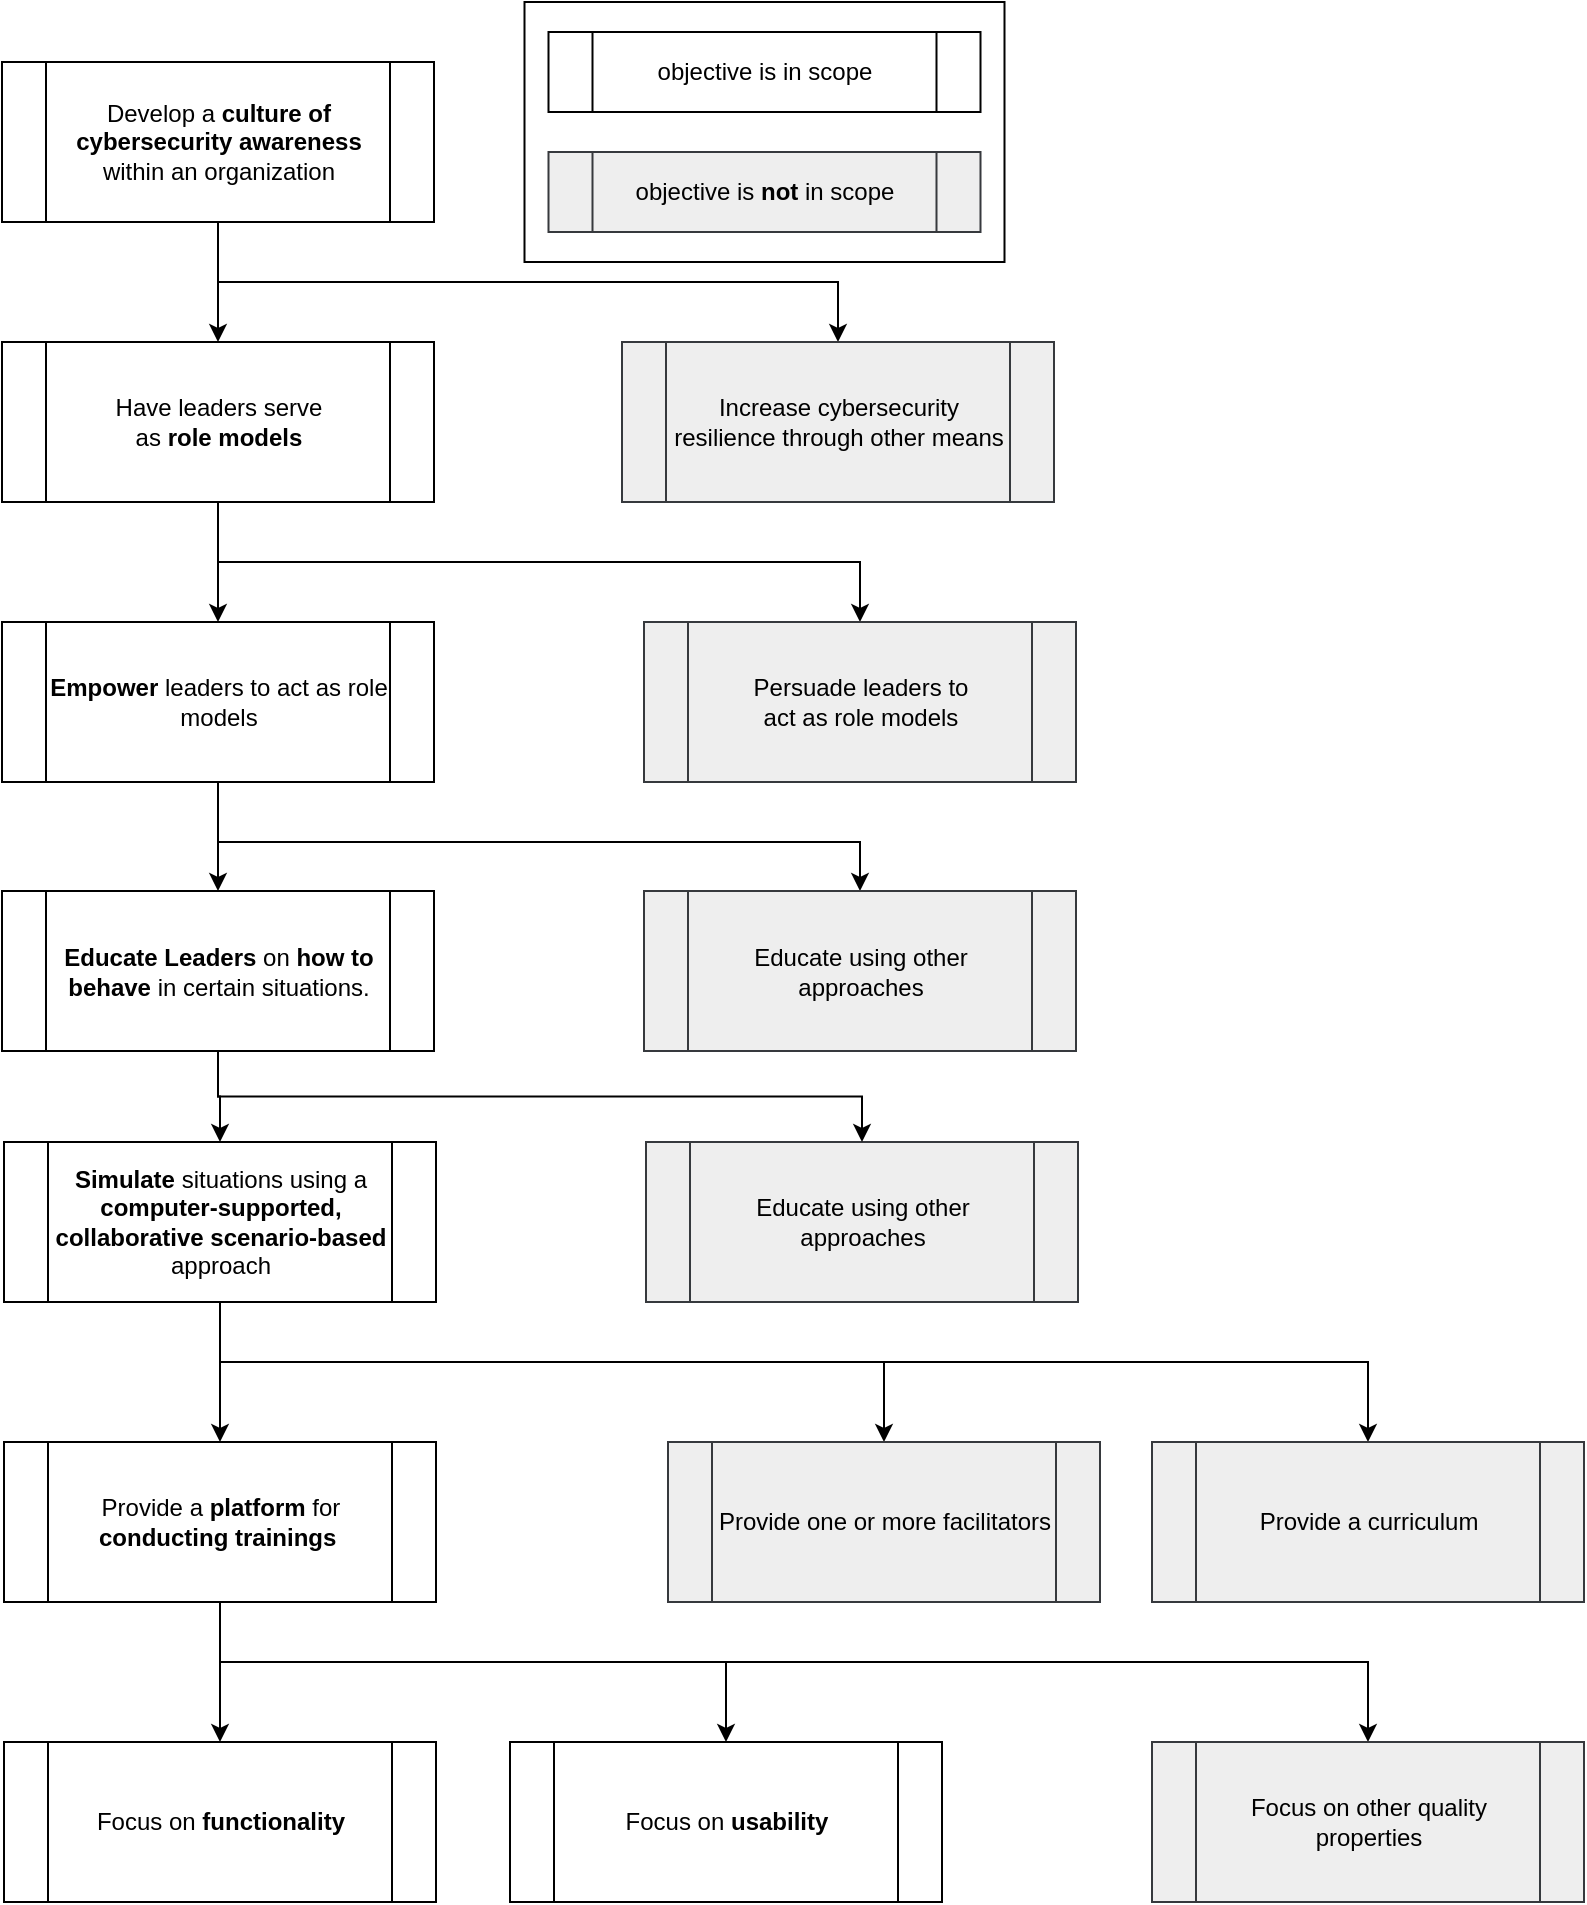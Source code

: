 <mxfile version="15.4.0" type="device" pages="2"><diagram id="prtHgNgQTEPvFCAcTncT" name="Overall project goals"><mxGraphModel dx="1086" dy="846" grid="1" gridSize="10" guides="1" tooltips="1" connect="1" arrows="1" fold="1" page="1" pageScale="1" pageWidth="827" pageHeight="1169" math="0" shadow="0"><root><mxCell id="0"/><mxCell id="1" parent="0"/><mxCell id="7FLArTDHX7X6j5TxRk26-1" value="" style="rounded=0;whiteSpace=wrap;html=1;fillColor=none;" parent="1" vertex="1"><mxGeometry x="278.25" y="100" width="240" height="130" as="geometry"/></mxCell><mxCell id="VvCy3HrPZXNjmE30q2jB-51" style="edgeStyle=orthogonalEdgeStyle;rounded=0;orthogonalLoop=1;jettySize=auto;html=1;entryX=0.5;entryY=0;entryDx=0;entryDy=0;" parent="1" source="VvCy3HrPZXNjmE30q2jB-3" target="VvCy3HrPZXNjmE30q2jB-5" edge="1"><mxGeometry relative="1" as="geometry"><Array as="points"><mxPoint x="125" y="240"/><mxPoint x="435" y="240"/></Array></mxGeometry></mxCell><mxCell id="VvCy3HrPZXNjmE30q2jB-52" style="edgeStyle=orthogonalEdgeStyle;rounded=0;orthogonalLoop=1;jettySize=auto;html=1;entryX=0.5;entryY=0;entryDx=0;entryDy=0;" parent="1" source="VvCy3HrPZXNjmE30q2jB-3" target="VvCy3HrPZXNjmE30q2jB-4" edge="1"><mxGeometry relative="1" as="geometry"><Array as="points"><mxPoint x="125" y="240"/><mxPoint x="125" y="240"/></Array></mxGeometry></mxCell><mxCell id="VvCy3HrPZXNjmE30q2jB-3" value="Develop a &lt;b&gt;culture of cybersecurity awareness&lt;/b&gt; within an organization" style="shape=process;whiteSpace=wrap;html=1;backgroundOutline=1;" parent="1" vertex="1"><mxGeometry x="17" y="130" width="216" height="80" as="geometry"/></mxCell><mxCell id="VvCy3HrPZXNjmE30q2jB-12" style="edgeStyle=orthogonalEdgeStyle;rounded=0;orthogonalLoop=1;jettySize=auto;html=1;" parent="1" source="VvCy3HrPZXNjmE30q2jB-4" target="VvCy3HrPZXNjmE30q2jB-10" edge="1"><mxGeometry relative="1" as="geometry"/></mxCell><mxCell id="VvCy3HrPZXNjmE30q2jB-13" style="edgeStyle=orthogonalEdgeStyle;rounded=0;orthogonalLoop=1;jettySize=auto;html=1;entryX=0.5;entryY=0;entryDx=0;entryDy=0;" parent="1" source="VvCy3HrPZXNjmE30q2jB-4" target="VvCy3HrPZXNjmE30q2jB-11" edge="1"><mxGeometry relative="1" as="geometry"><Array as="points"><mxPoint x="125" y="380"/><mxPoint x="446" y="380"/></Array></mxGeometry></mxCell><mxCell id="VvCy3HrPZXNjmE30q2jB-4" value="Have leaders serve &lt;br&gt;as &lt;b&gt;role models&lt;/b&gt;" style="shape=process;whiteSpace=wrap;html=1;backgroundOutline=1;" parent="1" vertex="1"><mxGeometry x="17" y="270" width="216" height="80" as="geometry"/></mxCell><mxCell id="VvCy3HrPZXNjmE30q2jB-5" value="Increase cybersecurity resilience through other means" style="shape=process;whiteSpace=wrap;html=1;backgroundOutline=1;fillColor=#eeeeee;strokeColor=#36393d;" parent="1" vertex="1"><mxGeometry x="327" y="270" width="216" height="80" as="geometry"/></mxCell><mxCell id="VvCy3HrPZXNjmE30q2jB-40" style="edgeStyle=orthogonalEdgeStyle;rounded=0;orthogonalLoop=1;jettySize=auto;html=1;entryX=0.5;entryY=0;entryDx=0;entryDy=0;" parent="1" source="VvCy3HrPZXNjmE30q2jB-10" target="7haC1sN_DSYNtNWtziD1-1" edge="1"><mxGeometry relative="1" as="geometry"/></mxCell><mxCell id="VvCy3HrPZXNjmE30q2jB-43" style="edgeStyle=orthogonalEdgeStyle;rounded=0;orthogonalLoop=1;jettySize=auto;html=1;entryX=0.5;entryY=0;entryDx=0;entryDy=0;" parent="1" source="VvCy3HrPZXNjmE30q2jB-10" target="7haC1sN_DSYNtNWtziD1-2" edge="1"><mxGeometry relative="1" as="geometry"><Array as="points"><mxPoint x="125" y="520"/><mxPoint x="446" y="520"/></Array></mxGeometry></mxCell><mxCell id="VvCy3HrPZXNjmE30q2jB-10" value="&lt;b&gt;Empower&lt;/b&gt; leaders to act as role models" style="shape=process;whiteSpace=wrap;html=1;backgroundOutline=1;" parent="1" vertex="1"><mxGeometry x="17" y="410" width="216" height="80" as="geometry"/></mxCell><mxCell id="VvCy3HrPZXNjmE30q2jB-11" value="Persuade leaders&lt;b&gt; &lt;/b&gt;to &lt;br&gt;act as role models " style="shape=process;whiteSpace=wrap;html=1;backgroundOutline=1;fillColor=#eeeeee;strokeColor=#36393d;" parent="1" vertex="1"><mxGeometry x="338" y="410" width="216" height="80" as="geometry"/></mxCell><mxCell id="VvCy3HrPZXNjmE30q2jB-46" style="edgeStyle=orthogonalEdgeStyle;rounded=0;orthogonalLoop=1;jettySize=auto;html=1;" parent="1" source="VvCy3HrPZXNjmE30q2jB-37" target="VvCy3HrPZXNjmE30q2jB-41" edge="1"><mxGeometry relative="1" as="geometry"><Array as="points"><mxPoint x="126" y="780"/><mxPoint x="126" y="780"/></Array></mxGeometry></mxCell><mxCell id="VvCy3HrPZXNjmE30q2jB-49" style="edgeStyle=orthogonalEdgeStyle;rounded=0;orthogonalLoop=1;jettySize=auto;html=1;entryX=0.5;entryY=0;entryDx=0;entryDy=0;" parent="1" source="VvCy3HrPZXNjmE30q2jB-37" target="VvCy3HrPZXNjmE30q2jB-47" edge="1"><mxGeometry relative="1" as="geometry"><Array as="points"><mxPoint x="126" y="780"/><mxPoint x="700" y="780"/></Array></mxGeometry></mxCell><mxCell id="tp6RY4bJ1NjJef7CurDI-1" style="edgeStyle=orthogonalEdgeStyle;rounded=0;orthogonalLoop=1;jettySize=auto;html=1;entryX=0.5;entryY=0;entryDx=0;entryDy=0;" parent="1" source="VvCy3HrPZXNjmE30q2jB-37" target="VvCy3HrPZXNjmE30q2jB-48" edge="1"><mxGeometry relative="1" as="geometry"><Array as="points"><mxPoint x="126" y="780"/><mxPoint x="458" y="780"/></Array></mxGeometry></mxCell><mxCell id="VvCy3HrPZXNjmE30q2jB-37" value="&lt;b&gt;Simulate &lt;/b&gt;situations using a &lt;b&gt;computer-supported, collaborative scenario-based &lt;/b&gt;approach" style="shape=process;whiteSpace=wrap;html=1;backgroundOutline=1;" parent="1" vertex="1"><mxGeometry x="18" y="670" width="216" height="80" as="geometry"/></mxCell><mxCell id="VvCy3HrPZXNjmE30q2jB-55" style="edgeStyle=orthogonalEdgeStyle;rounded=0;orthogonalLoop=1;jettySize=auto;html=1;entryX=0.5;entryY=0;entryDx=0;entryDy=0;exitX=0.5;exitY=1;exitDx=0;exitDy=0;" parent="1" source="VvCy3HrPZXNjmE30q2jB-41" target="VvCy3HrPZXNjmE30q2jB-54" edge="1"><mxGeometry relative="1" as="geometry"><mxPoint x="47" y="900" as="sourcePoint"/><Array as="points"><mxPoint x="126" y="930"/><mxPoint x="379" y="930"/></Array></mxGeometry></mxCell><mxCell id="VvCy3HrPZXNjmE30q2jB-57" style="edgeStyle=orthogonalEdgeStyle;rounded=0;orthogonalLoop=1;jettySize=auto;html=1;entryX=0.5;entryY=0;entryDx=0;entryDy=0;" parent="1" source="VvCy3HrPZXNjmE30q2jB-41" target="VvCy3HrPZXNjmE30q2jB-56" edge="1"><mxGeometry relative="1" as="geometry"><Array as="points"><mxPoint x="126" y="930"/><mxPoint x="700" y="930"/></Array></mxGeometry></mxCell><mxCell id="VvCy3HrPZXNjmE30q2jB-59" style="edgeStyle=orthogonalEdgeStyle;rounded=0;orthogonalLoop=1;jettySize=auto;html=1;" parent="1" source="VvCy3HrPZXNjmE30q2jB-41" target="VvCy3HrPZXNjmE30q2jB-58" edge="1"><mxGeometry relative="1" as="geometry"><Array as="points"><mxPoint x="126" y="920"/><mxPoint x="126" y="920"/></Array></mxGeometry></mxCell><mxCell id="VvCy3HrPZXNjmE30q2jB-41" value="Provide a &lt;b&gt;platform &lt;/b&gt;for &lt;b&gt;conducting trainings&amp;nbsp;&lt;/b&gt;" style="shape=process;whiteSpace=wrap;html=1;backgroundOutline=1;" parent="1" vertex="1"><mxGeometry x="18" y="820" width="216" height="80" as="geometry"/></mxCell><mxCell id="VvCy3HrPZXNjmE30q2jB-42" value="Educate using other approaches" style="shape=process;whiteSpace=wrap;html=1;backgroundOutline=1;fillColor=#eeeeee;strokeColor=#36393d;" parent="1" vertex="1"><mxGeometry x="339" y="670" width="216" height="80" as="geometry"/></mxCell><mxCell id="VvCy3HrPZXNjmE30q2jB-47" value="Provide a curriculum" style="shape=process;whiteSpace=wrap;html=1;backgroundOutline=1;fillColor=#eeeeee;strokeColor=#36393d;" parent="1" vertex="1"><mxGeometry x="592" y="820" width="216" height="80" as="geometry"/></mxCell><mxCell id="VvCy3HrPZXNjmE30q2jB-48" value="Provide one or more facilitators" style="shape=process;whiteSpace=wrap;html=1;backgroundOutline=1;fillColor=#eeeeee;strokeColor=#36393d;" parent="1" vertex="1"><mxGeometry x="350" y="820" width="216" height="80" as="geometry"/></mxCell><mxCell id="VvCy3HrPZXNjmE30q2jB-54" value="Focus on &lt;b&gt;usability&lt;/b&gt;" style="shape=process;whiteSpace=wrap;html=1;backgroundOutline=1;" parent="1" vertex="1"><mxGeometry x="271" y="970" width="216" height="80" as="geometry"/></mxCell><mxCell id="VvCy3HrPZXNjmE30q2jB-56" value="Focus on other quality properties" style="shape=process;whiteSpace=wrap;html=1;backgroundOutline=1;fillColor=#eeeeee;strokeColor=#36393d;" parent="1" vertex="1"><mxGeometry x="592" y="970" width="216" height="80" as="geometry"/></mxCell><mxCell id="VvCy3HrPZXNjmE30q2jB-58" value="Focus on &lt;b&gt;functionality&lt;/b&gt;" style="shape=process;whiteSpace=wrap;html=1;backgroundOutline=1;" parent="1" vertex="1"><mxGeometry x="18" y="970" width="216" height="80" as="geometry"/></mxCell><mxCell id="VvCy3HrPZXNjmE30q2jB-8" value="objective is in scope" style="shape=process;whiteSpace=wrap;html=1;backgroundOutline=1;" parent="1" vertex="1"><mxGeometry x="290.25" y="115" width="216" height="40" as="geometry"/></mxCell><mxCell id="VvCy3HrPZXNjmE30q2jB-9" value="objective is &lt;b&gt;not&lt;/b&gt; in scope" style="shape=process;whiteSpace=wrap;html=1;backgroundOutline=1;fillColor=#eeeeee;strokeColor=#36393d;" parent="1" vertex="1"><mxGeometry x="290.25" y="175" width="216" height="40" as="geometry"/></mxCell><mxCell id="7haC1sN_DSYNtNWtziD1-3" style="edgeStyle=orthogonalEdgeStyle;rounded=0;orthogonalLoop=1;jettySize=auto;html=1;" parent="1" source="7haC1sN_DSYNtNWtziD1-1" target="VvCy3HrPZXNjmE30q2jB-37" edge="1"><mxGeometry relative="1" as="geometry"/></mxCell><mxCell id="7haC1sN_DSYNtNWtziD1-4" style="edgeStyle=orthogonalEdgeStyle;rounded=0;orthogonalLoop=1;jettySize=auto;html=1;entryX=0.5;entryY=0;entryDx=0;entryDy=0;exitX=0.5;exitY=1;exitDx=0;exitDy=0;" parent="1" source="7haC1sN_DSYNtNWtziD1-1" target="VvCy3HrPZXNjmE30q2jB-42" edge="1"><mxGeometry relative="1" as="geometry"/></mxCell><mxCell id="7haC1sN_DSYNtNWtziD1-1" value="&lt;b&gt;Educate Leaders&lt;/b&gt;&amp;nbsp;on &lt;b&gt;how to behave &lt;/b&gt;in certain situations." style="shape=process;whiteSpace=wrap;html=1;backgroundOutline=1;" parent="1" vertex="1"><mxGeometry x="17" y="544.5" width="216" height="80" as="geometry"/></mxCell><mxCell id="7haC1sN_DSYNtNWtziD1-2" value="Educate using other approaches" style="shape=process;whiteSpace=wrap;html=1;backgroundOutline=1;fillColor=#eeeeee;strokeColor=#36393d;" parent="1" vertex="1"><mxGeometry x="338" y="544.5" width="216" height="80" as="geometry"/></mxCell></root></mxGraphModel></diagram><diagram id="SjyZ8XknO0-v9I0toJlO" name="Platform goals"><mxGraphModel dx="1086" dy="846" grid="1" gridSize="10" guides="1" tooltips="1" connect="1" arrows="1" fold="1" page="1" pageScale="1" pageWidth="827" pageHeight="1169" math="0" shadow="0"><root><mxCell id="CU8Qi5BCLa8-cDDQ8xQR-0"/><mxCell id="CU8Qi5BCLa8-cDDQ8xQR-1" parent="CU8Qi5BCLa8-cDDQ8xQR-0"/><mxCell id="MvdfkfJBQlmkQbf5OWuL-0" style="edgeStyle=orthogonalEdgeStyle;rounded=0;orthogonalLoop=1;jettySize=auto;html=1;entryX=0.5;entryY=0;entryDx=0;entryDy=0;" parent="CU8Qi5BCLa8-cDDQ8xQR-1" source="QXCvbc_47ZnhxCkCQvPK-0" target="u9qHh5k7K4HDHofocfTl-3" edge="1"><mxGeometry relative="1" as="geometry"><Array as="points"><mxPoint x="178" y="200"/><mxPoint x="448" y="200"/></Array></mxGeometry></mxCell><mxCell id="MvdfkfJBQlmkQbf5OWuL-3" style="edgeStyle=orthogonalEdgeStyle;rounded=0;orthogonalLoop=1;jettySize=auto;html=1;" parent="CU8Qi5BCLa8-cDDQ8xQR-1" source="QXCvbc_47ZnhxCkCQvPK-0" target="MvdfkfJBQlmkQbf5OWuL-2" edge="1"><mxGeometry relative="1" as="geometry"><Array as="points"><mxPoint x="178" y="200"/><mxPoint x="708" y="200"/></Array></mxGeometry></mxCell><mxCell id="QXCvbc_47ZnhxCkCQvPK-0" value="Focus on &lt;b&gt;functionality&lt;/b&gt;" style="shape=process;whiteSpace=wrap;html=1;backgroundOutline=1;" parent="CU8Qi5BCLa8-cDDQ8xQR-1" vertex="1"><mxGeometry x="70" y="70" width="216" height="80" as="geometry"/></mxCell><mxCell id="9I3fcUtxAZ7ye3t_w5pG-0" value="" style="rounded=0;whiteSpace=wrap;html=1;fillColor=none;" parent="CU8Qi5BCLa8-cDDQ8xQR-1" vertex="1"><mxGeometry x="326" y="45" width="240" height="130" as="geometry"/></mxCell><mxCell id="9I3fcUtxAZ7ye3t_w5pG-1" value="objective is in scope" style="shape=process;whiteSpace=wrap;html=1;backgroundOutline=1;" parent="CU8Qi5BCLa8-cDDQ8xQR-1" vertex="1"><mxGeometry x="338" y="60" width="216" height="40" as="geometry"/></mxCell><mxCell id="9I3fcUtxAZ7ye3t_w5pG-2" value="objective is &lt;b&gt;not&lt;/b&gt; in scope" style="shape=process;whiteSpace=wrap;html=1;backgroundOutline=1;fillColor=#eeeeee;strokeColor=#36393d;" parent="CU8Qi5BCLa8-cDDQ8xQR-1" vertex="1"><mxGeometry x="338" y="120" width="216" height="40" as="geometry"/></mxCell><mxCell id="u9qHh5k7K4HDHofocfTl-1" style="edgeStyle=orthogonalEdgeStyle;rounded=0;orthogonalLoop=1;jettySize=auto;html=1;entryX=0.5;entryY=0;entryDx=0;entryDy=0;exitX=0.5;exitY=1;exitDx=0;exitDy=0;" parent="CU8Qi5BCLa8-cDDQ8xQR-1" source="QXCvbc_47ZnhxCkCQvPK-0" target="u9qHh5k7K4HDHofocfTl-2" edge="1"><mxGeometry relative="1" as="geometry"><mxPoint x="148" y="150" as="sourcePoint"/><Array as="points"><mxPoint x="178" y="180"/><mxPoint x="178" y="180"/></Array></mxGeometry></mxCell><mxCell id="MvdfkfJBQlmkQbf5OWuL-4" style="edgeStyle=orthogonalEdgeStyle;rounded=0;orthogonalLoop=1;jettySize=auto;html=1;entryX=0;entryY=0.5;entryDx=0;entryDy=0;" parent="CU8Qi5BCLa8-cDDQ8xQR-1" source="u9qHh5k7K4HDHofocfTl-2" target="MvdfkfJBQlmkQbf5OWuL-1" edge="1"><mxGeometry relative="1" as="geometry"><Array as="points"><mxPoint x="50" y="280"/><mxPoint x="50" y="401"/></Array></mxGeometry></mxCell><mxCell id="MvdfkfJBQlmkQbf5OWuL-21" style="edgeStyle=orthogonalEdgeStyle;rounded=0;orthogonalLoop=1;jettySize=auto;html=1;entryX=0;entryY=0.5;entryDx=0;entryDy=0;" parent="CU8Qi5BCLa8-cDDQ8xQR-1" source="u9qHh5k7K4HDHofocfTl-2" target="MvdfkfJBQlmkQbf5OWuL-20" edge="1"><mxGeometry relative="1" as="geometry"><Array as="points"><mxPoint x="50" y="280"/><mxPoint x="50" y="520"/></Array></mxGeometry></mxCell><mxCell id="u9qHh5k7K4HDHofocfTl-2" value="Enable the &lt;b&gt;participation&lt;/b&gt; in trainings " style="shape=process;whiteSpace=wrap;html=1;backgroundOutline=1;" parent="CU8Qi5BCLa8-cDDQ8xQR-1" vertex="1"><mxGeometry x="70" y="240" width="216" height="80" as="geometry"/></mxCell><mxCell id="MvdfkfJBQlmkQbf5OWuL-6" style="edgeStyle=orthogonalEdgeStyle;rounded=0;orthogonalLoop=1;jettySize=auto;html=1;entryX=0;entryY=0.5;entryDx=0;entryDy=0;" parent="CU8Qi5BCLa8-cDDQ8xQR-1" source="u9qHh5k7K4HDHofocfTl-3" target="MvdfkfJBQlmkQbf5OWuL-5" edge="1"><mxGeometry relative="1" as="geometry"><Array as="points"><mxPoint x="320" y="280"/><mxPoint x="320" y="400"/></Array></mxGeometry></mxCell><mxCell id="MvdfkfJBQlmkQbf5OWuL-10" style="edgeStyle=orthogonalEdgeStyle;rounded=0;orthogonalLoop=1;jettySize=auto;html=1;entryX=0;entryY=0.5;entryDx=0;entryDy=0;" parent="CU8Qi5BCLa8-cDDQ8xQR-1" source="u9qHh5k7K4HDHofocfTl-3" target="MvdfkfJBQlmkQbf5OWuL-8" edge="1"><mxGeometry relative="1" as="geometry"><Array as="points"><mxPoint x="320" y="280"/><mxPoint x="320" y="625"/></Array></mxGeometry></mxCell><mxCell id="MvdfkfJBQlmkQbf5OWuL-19" style="edgeStyle=orthogonalEdgeStyle;rounded=0;orthogonalLoop=1;jettySize=auto;html=1;entryX=0;entryY=0.5;entryDx=0;entryDy=0;" parent="CU8Qi5BCLa8-cDDQ8xQR-1" source="u9qHh5k7K4HDHofocfTl-3" target="MvdfkfJBQlmkQbf5OWuL-7" edge="1"><mxGeometry relative="1" as="geometry"><Array as="points"><mxPoint x="320" y="280"/><mxPoint x="320" y="520"/></Array></mxGeometry></mxCell><mxCell id="u9qHh5k7K4HDHofocfTl-3" value="Enable the &lt;b&gt;design&lt;/b&gt; of learning scenarios" style="shape=process;whiteSpace=wrap;html=1;backgroundOutline=1;" parent="CU8Qi5BCLa8-cDDQ8xQR-1" vertex="1"><mxGeometry x="340" y="240" width="216" height="80" as="geometry"/></mxCell><mxCell id="MvdfkfJBQlmkQbf5OWuL-1" value="&lt;div&gt;Enable &lt;b&gt;groups of &lt;br&gt;&lt;/b&gt;&lt;/div&gt;&lt;div&gt;&lt;b&gt;participants &lt;/b&gt;to play the &lt;br&gt;&lt;/div&gt;&lt;div&gt;same game&lt;/div&gt;" style="shape=process;whiteSpace=wrap;html=1;backgroundOutline=1;" parent="CU8Qi5BCLa8-cDDQ8xQR-1" vertex="1"><mxGeometry x="70" y="361" width="216" height="80" as="geometry"/></mxCell><mxCell id="MvdfkfJBQlmkQbf5OWuL-12" style="edgeStyle=orthogonalEdgeStyle;rounded=0;orthogonalLoop=1;jettySize=auto;html=1;entryX=0;entryY=0.5;entryDx=0;entryDy=0;" parent="CU8Qi5BCLa8-cDDQ8xQR-1" source="MvdfkfJBQlmkQbf5OWuL-2" target="MvdfkfJBQlmkQbf5OWuL-11" edge="1"><mxGeometry relative="1" as="geometry"><Array as="points"><mxPoint x="580" y="280"/><mxPoint x="580" y="400"/></Array></mxGeometry></mxCell><mxCell id="MvdfkfJBQlmkQbf5OWuL-16" style="edgeStyle=orthogonalEdgeStyle;rounded=0;orthogonalLoop=1;jettySize=auto;html=1;entryX=0;entryY=0.5;entryDx=0;entryDy=0;" parent="CU8Qi5BCLa8-cDDQ8xQR-1" source="MvdfkfJBQlmkQbf5OWuL-2" target="MvdfkfJBQlmkQbf5OWuL-13" edge="1"><mxGeometry relative="1" as="geometry"><Array as="points"><mxPoint x="580" y="280"/><mxPoint x="580" y="520"/></Array></mxGeometry></mxCell><mxCell id="MvdfkfJBQlmkQbf5OWuL-17" style="edgeStyle=orthogonalEdgeStyle;rounded=0;orthogonalLoop=1;jettySize=auto;html=1;entryX=0;entryY=0.5;entryDx=0;entryDy=0;" parent="CU8Qi5BCLa8-cDDQ8xQR-1" source="MvdfkfJBQlmkQbf5OWuL-2" target="MvdfkfJBQlmkQbf5OWuL-14" edge="1"><mxGeometry relative="1" as="geometry"><Array as="points"><mxPoint x="580" y="280"/><mxPoint x="580" y="625"/></Array></mxGeometry></mxCell><mxCell id="MvdfkfJBQlmkQbf5OWuL-18" style="edgeStyle=orthogonalEdgeStyle;rounded=0;orthogonalLoop=1;jettySize=auto;html=1;entryX=0;entryY=0.5;entryDx=0;entryDy=0;" parent="CU8Qi5BCLa8-cDDQ8xQR-1" source="MvdfkfJBQlmkQbf5OWuL-2" target="MvdfkfJBQlmkQbf5OWuL-15" edge="1"><mxGeometry relative="1" as="geometry"><Array as="points"><mxPoint x="580" y="280"/><mxPoint x="580" y="740"/></Array></mxGeometry></mxCell><mxCell id="MvdfkfJBQlmkQbf5OWuL-2" value="Provide &lt;b&gt;feedback on the&lt;/b&gt; &lt;b&gt;effectiveness &lt;/b&gt;of the learning scenarios" style="shape=process;whiteSpace=wrap;html=1;backgroundOutline=1;" parent="CU8Qi5BCLa8-cDDQ8xQR-1" vertex="1"><mxGeometry x="600" y="240" width="216" height="80" as="geometry"/></mxCell><mxCell id="MvdfkfJBQlmkQbf5OWuL-5" value="Enable &lt;b&gt;creation &lt;/b&gt;of learning scenarios" style="shape=process;whiteSpace=wrap;html=1;backgroundOutline=1;" parent="CU8Qi5BCLa8-cDDQ8xQR-1" vertex="1"><mxGeometry x="340" y="360" width="216" height="80" as="geometry"/></mxCell><mxCell id="MvdfkfJBQlmkQbf5OWuL-7" value="Enable &lt;b&gt;editing &lt;/b&gt;of learning scenarios" style="shape=process;whiteSpace=wrap;html=1;backgroundOutline=1;" parent="CU8Qi5BCLa8-cDDQ8xQR-1" vertex="1"><mxGeometry x="338" y="480" width="216" height="80" as="geometry"/></mxCell><mxCell id="MvdfkfJBQlmkQbf5OWuL-8" value="Enable &lt;b&gt;deletion&lt;/b&gt; of learning scenarios" style="shape=process;whiteSpace=wrap;html=1;backgroundOutline=1;" parent="CU8Qi5BCLa8-cDDQ8xQR-1" vertex="1"><mxGeometry x="340" y="585" width="216" height="80" as="geometry"/></mxCell><mxCell id="MvdfkfJBQlmkQbf5OWuL-11" value="Show feedback &lt;b&gt;after each solution&lt;/b&gt;" style="shape=process;whiteSpace=wrap;html=1;backgroundOutline=1;" parent="CU8Qi5BCLa8-cDDQ8xQR-1" vertex="1"><mxGeometry x="600" y="361" width="216" height="80" as="geometry"/></mxCell><mxCell id="MvdfkfJBQlmkQbf5OWuL-13" value="Show feedback at the &lt;b&gt;end of each game&lt;/b&gt;" style="shape=process;whiteSpace=wrap;html=1;backgroundOutline=1;" parent="CU8Qi5BCLa8-cDDQ8xQR-1" vertex="1"><mxGeometry x="600" y="480" width="216" height="80" as="geometry"/></mxCell><mxCell id="MvdfkfJBQlmkQbf5OWuL-14" value="Show feedback after &lt;b&gt;multiple games&lt;/b&gt;" style="shape=process;whiteSpace=wrap;html=1;backgroundOutline=1;" parent="CU8Qi5BCLa8-cDDQ8xQR-1" vertex="1"><mxGeometry x="600" y="585" width="216" height="80" as="geometry"/></mxCell><mxCell id="MvdfkfJBQlmkQbf5OWuL-15" value="Show feedback for &lt;b&gt;entire scenarios&lt;/b&gt;" style="shape=process;whiteSpace=wrap;html=1;backgroundOutline=1;" parent="CU8Qi5BCLa8-cDDQ8xQR-1" vertex="1"><mxGeometry x="600" y="700" width="216" height="80" as="geometry"/></mxCell><mxCell id="MvdfkfJBQlmkQbf5OWuL-20" value="&lt;div&gt;Enable the &lt;b&gt;facilitation&lt;/b&gt; of &lt;br&gt;&lt;/div&gt;&lt;div&gt;group games&lt;/div&gt;" style="shape=process;whiteSpace=wrap;html=1;backgroundOutline=1;" parent="CU8Qi5BCLa8-cDDQ8xQR-1" vertex="1"><mxGeometry x="70" y="480" width="216" height="80" as="geometry"/></mxCell></root></mxGraphModel></diagram></mxfile>